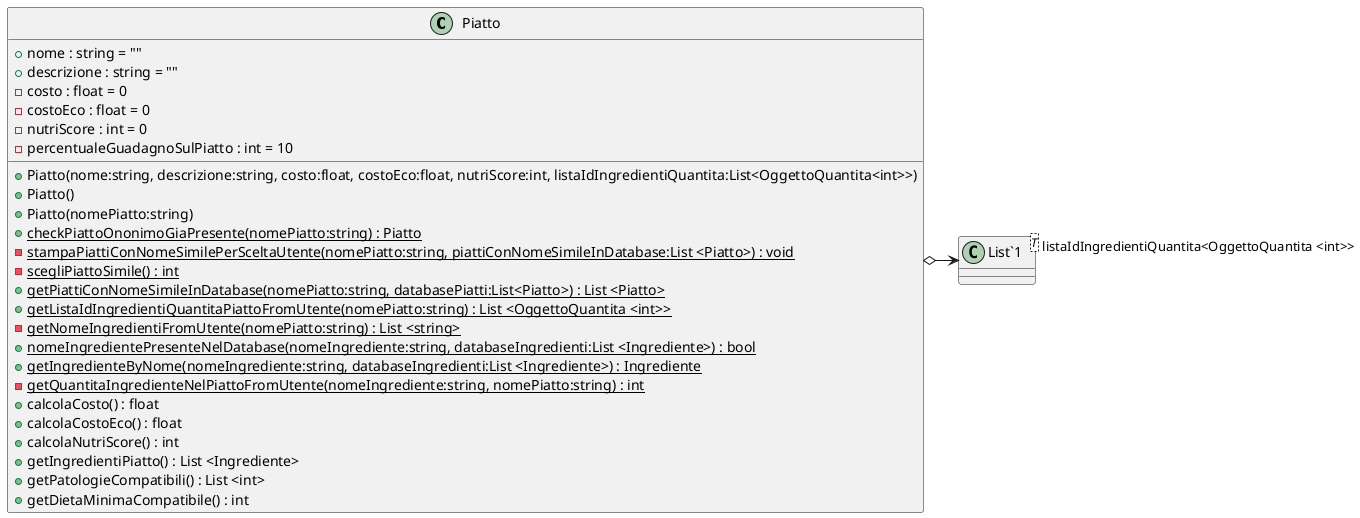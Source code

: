 @startuml
class Piatto {
    + nome : string = ""
    + descrizione : string = ""
    - costo : float = 0
    - costoEco : float = 0
    - nutriScore : int = 0
    - percentualeGuadagnoSulPiatto : int = 10
    + Piatto(nome:string, descrizione:string, costo:float, costoEco:float, nutriScore:int, listaIdIngredientiQuantita:List<OggettoQuantita<int>>)
    + Piatto()
    + Piatto(nomePiatto:string)
    + {static} checkPiattoOnonimoGiaPresente(nomePiatto:string) : Piatto
    - {static} stampaPiattiConNomeSimilePerSceltaUtente(nomePiatto:string, piattiConNomeSimileInDatabase:List <Piatto>) : void
    - {static} scegliPiattoSimile() : int
    + {static} getPiattiConNomeSimileInDatabase(nomePiatto:string, databasePiatti:List<Piatto>) : List <Piatto>
    + {static} getListaIdIngredientiQuantitaPiattoFromUtente(nomePiatto:string) : List <OggettoQuantita <int>>
    - {static} getNomeIngredientiFromUtente(nomePiatto:string) : List <string>
    + {static} nomeIngredientePresenteNelDatabase(nomeIngrediente:string, databaseIngredienti:List <Ingrediente>) : bool
    + {static} getIngredienteByNome(nomeIngrediente:string, databaseIngredienti:List <Ingrediente>) : Ingrediente
    - {static} getQuantitaIngredienteNelPiattoFromUtente(nomeIngrediente:string, nomePiatto:string) : int
    + calcolaCosto() : float
    + calcolaCostoEco() : float
    + calcolaNutriScore() : int
    + getIngredientiPiatto() : List <Ingrediente>
    + getPatologieCompatibili() : List <int>
    + getDietaMinimaCompatibile() : int
}
class "List`1"<T> {
}
Piatto o-> "listaIdIngredientiQuantita<OggettoQuantita <int>>" "List`1"
@enduml

